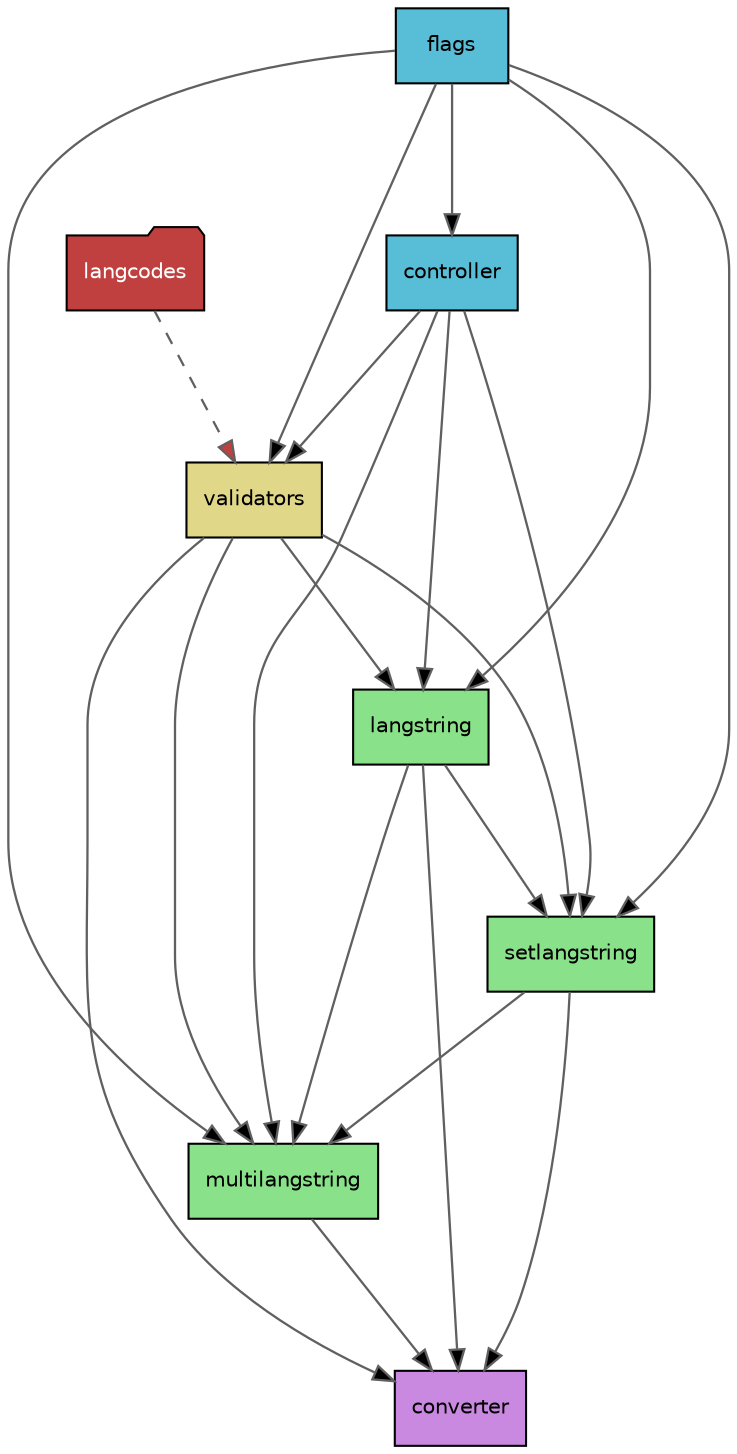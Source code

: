 digraph G {
    concentrate = false;
    rankdir = TB;
    splines = true;
    node [style=filled,fillcolor="#ffffff",fontcolor="#000000",fontname=Helvetica,fontsize=10,shape=box];
    edge [color="#606060", penwidth=1.1, arrowsize=1];

    // DEFINITION OF NODES
    langstring_utils_validators [fillcolor="#E1D789",label="validators"];

    langstring_controller [fillcolor="#58BDD6",label="controller"];
    langstring_flags [fillcolor="#58BDD6",label="flags"];

    langstring_langstring [fillcolor="#89E189",label="langstring"];
    langstring_setlangstring [fillcolor="#89E189",label="setlangstring"];
    langstring_multilangstring [fillcolor="#89E189",label="multilangstring"];

    langstring_converter [fillcolor="#CA89E1",label="converter"];

    langcodes [fillcolor="#c04040",fontcolor="#ffffff",shape="folder"];

    // DEFINITION OF EDGES
    langcodes -> langstring_utils_validators [fillcolor="#c04040",style="dashed",minlen="2"];

    langstring_controller -> langstring_langstring [fillcolor="#000000",minlen="2"];
    langstring_controller -> langstring_multilangstring [fillcolor="#000000",minlen="2"];
    langstring_controller -> langstring_setlangstring [fillcolor="#000000",minlen="2"];
    langstring_controller -> langstring_utils_validators [fillcolor="#000000",minlen="2"];

    langstring_flags -> langstring_controller [fillcolor="#000000",minlen="2"];
    langstring_flags -> langstring_langstring [fillcolor="#000000",minlen="2"];
    langstring_flags -> langstring_multilangstring [fillcolor="#000000",minlen="2"];
    langstring_flags -> langstring_setlangstring [fillcolor="#000000",minlen="2"];
    langstring_flags -> langstring_utils_validators [fillcolor="#000000",minlen="2"];

    langstring_langstring -> langstring_converter [fillcolor="#000000",minlen="2"];
    langstring_langstring -> langstring_multilangstring [fillcolor="#000000",minlen="2"];
    langstring_langstring -> langstring_setlangstring [fillcolor="#000000",minlen="2"];

    langstring_multilangstring -> langstring_converter [fillcolor="#000000",minlen="2"];

    langstring_setlangstring -> langstring_converter [fillcolor="#000000",minlen="2"];
    langstring_setlangstring -> langstring_multilangstring [fillcolor="#000000",minlen="2"];

    langstring_utils_validators -> langstring_converter [fillcolor="#000000",minlen="2"];
    langstring_utils_validators -> langstring_langstring [fillcolor="#000000",minlen="2"];
    langstring_utils_validators -> langstring_multilangstring [fillcolor="#000000",minlen="2"];
    langstring_utils_validators -> langstring_setlangstring [fillcolor="#000000",minlen="2"];
}
